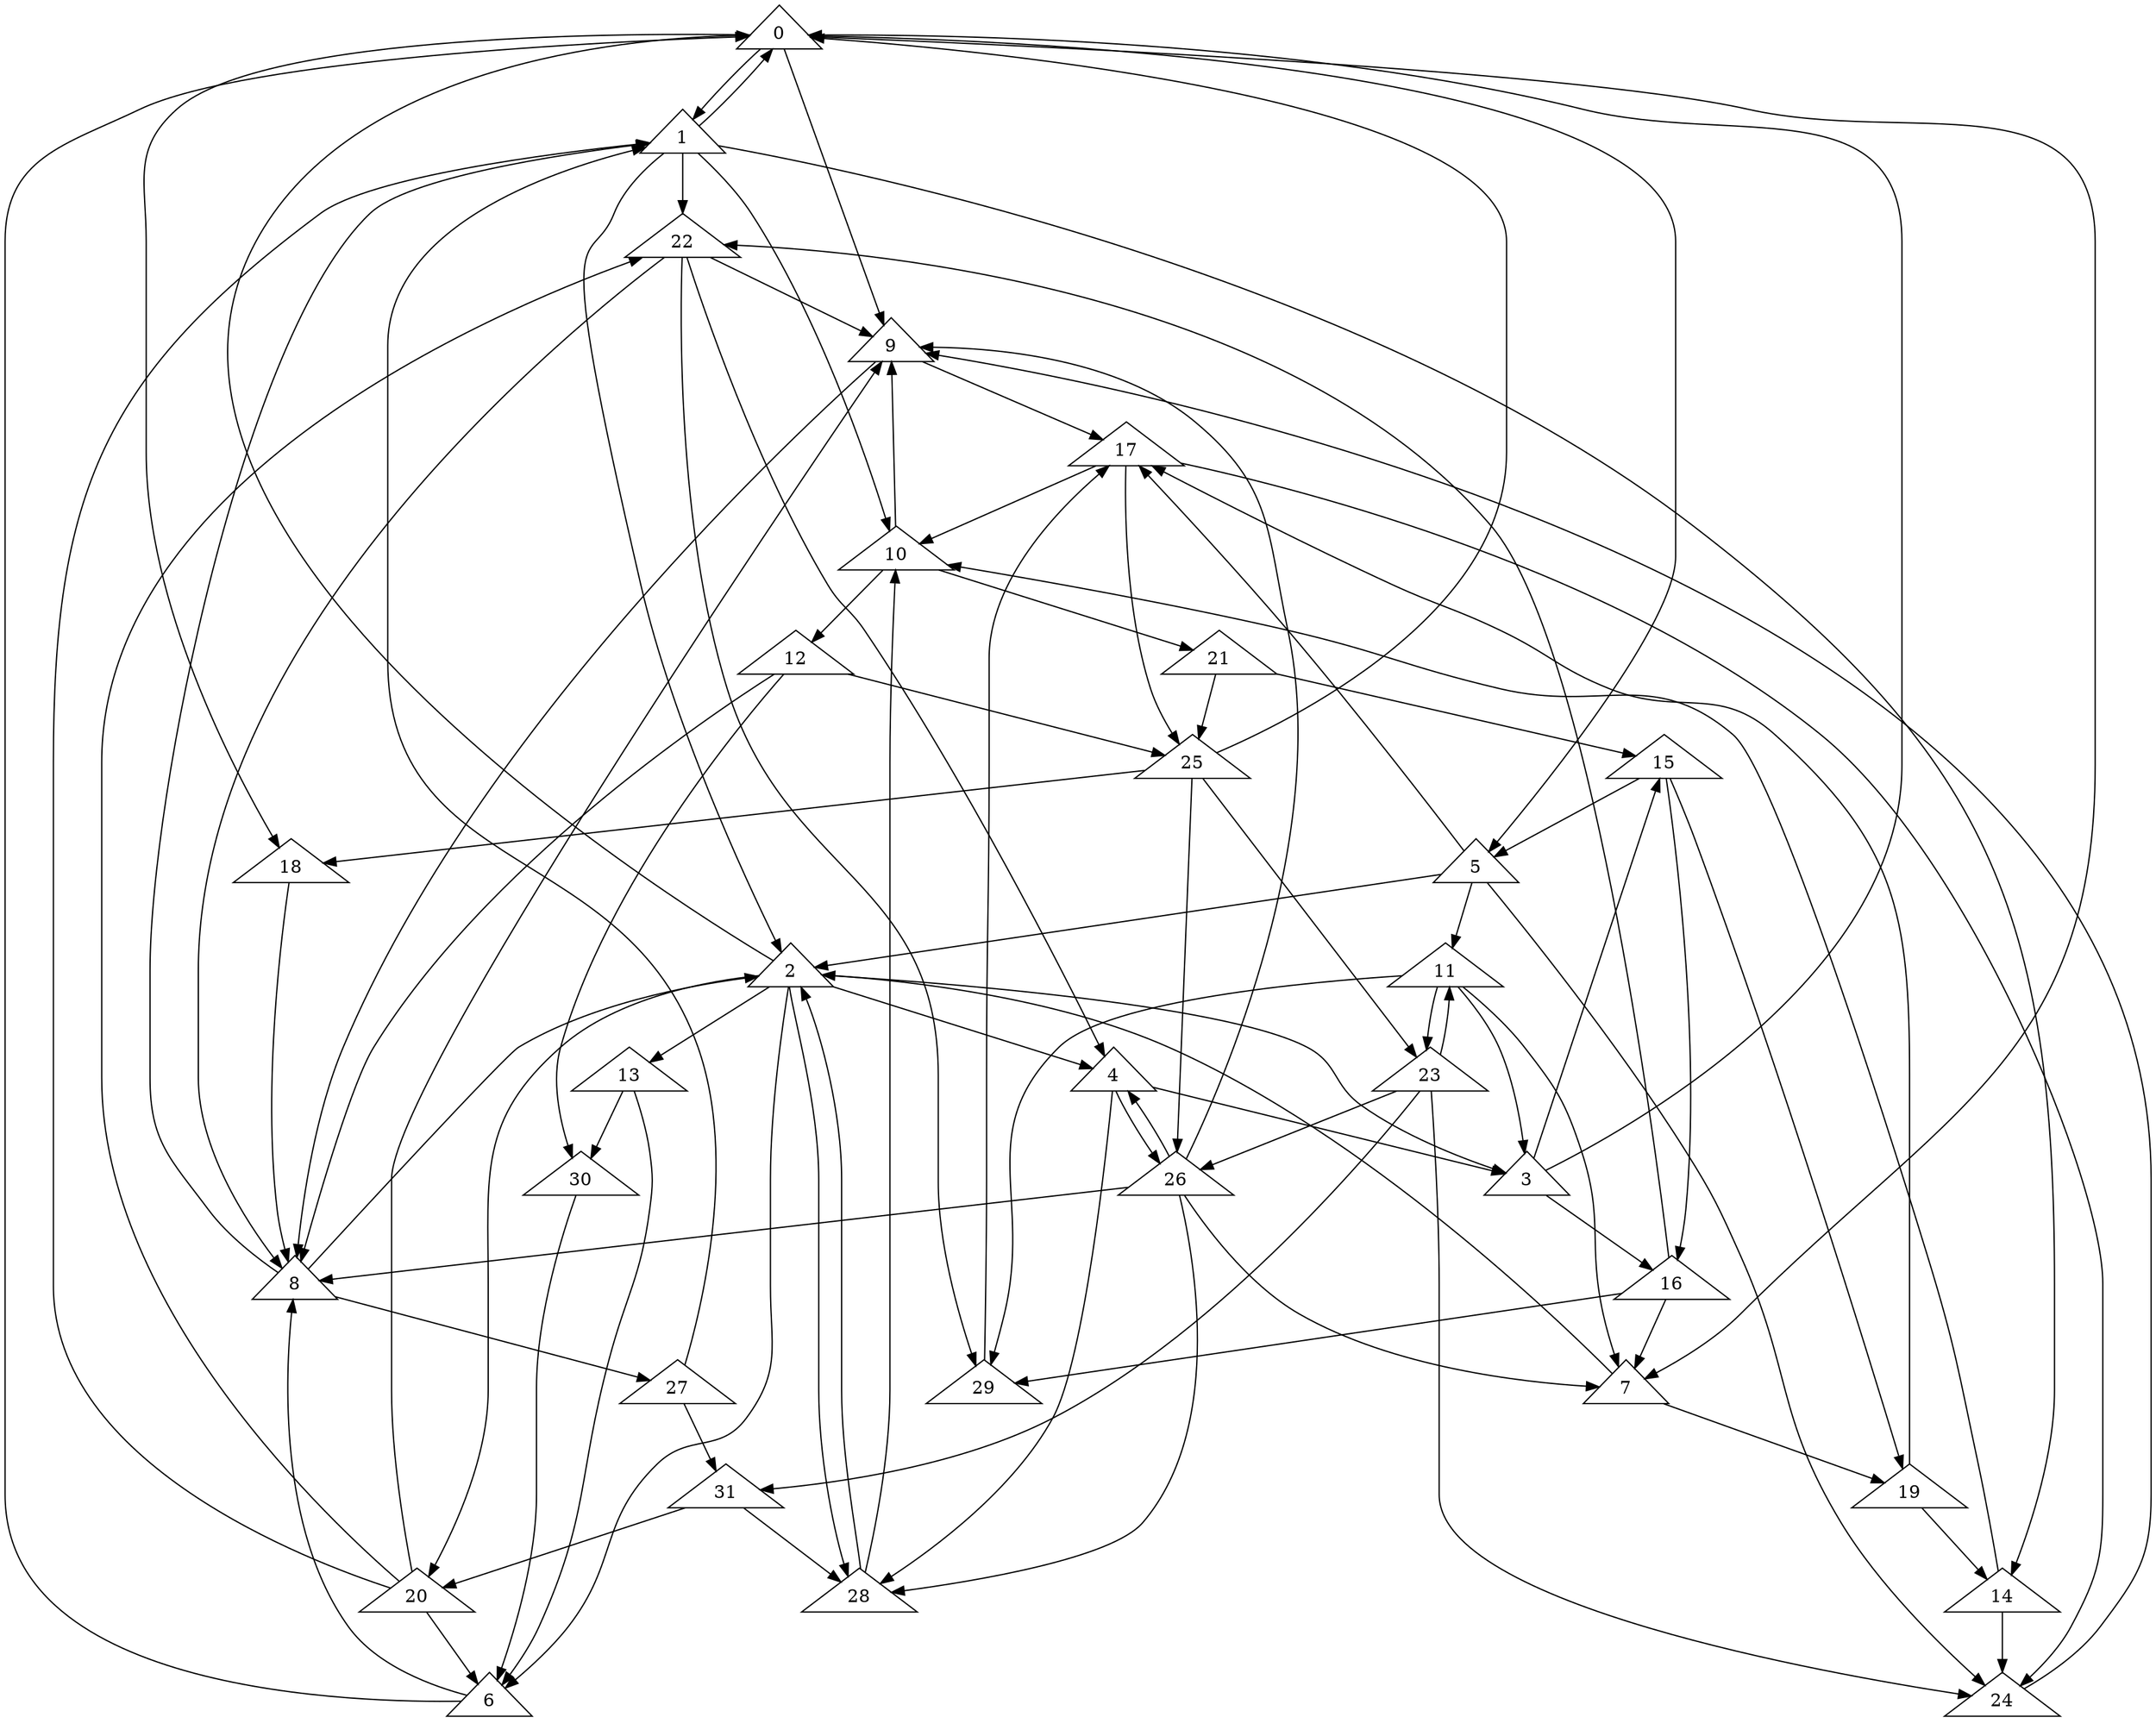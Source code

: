 digraph "" {
	node [shape=triangle]
	0	 [name=1];
	1	 [name=2];
	0 -> 1;
	5	 [name=6];
	0 -> 5;
	7	 [name=8];
	0 -> 7;
	9	 [name=10];
	0 -> 9;
	18	 [name=19];
	0 -> 18;
	1 -> 0;
	2	 [name=3];
	1 -> 2;
	10	 [name=11];
	1 -> 10;
	14	 [name=15];
	1 -> 14;
	22	 [name=23];
	1 -> 22;
	2 -> 0;
	3	 [name=4];
	2 -> 3;
	4	 [name=5];
	2 -> 4;
	6	 [name=7];
	2 -> 6;
	13	 [name=14];
	2 -> 13;
	20	 [name=21];
	2 -> 20;
	28	 [name=29];
	2 -> 28;
	3 -> 0;
	15	 [name=16];
	3 -> 15;
	16	 [name=17];
	3 -> 16;
	4 -> 3;
	26	 [name=27];
	4 -> 26;
	4 -> 28;
	5 -> 2;
	11	 [name=12];
	5 -> 11;
	17	 [name=18];
	5 -> 17;
	24	 [name=25];
	5 -> 24;
	6 -> 0;
	8	 [name=9];
	6 -> 8;
	7 -> 2;
	19	 [name=20];
	7 -> 19;
	8 -> 1;
	8 -> 2;
	27	 [name=28];
	8 -> 27;
	9 -> 8;
	9 -> 17;
	10 -> 9;
	12	 [name=13];
	10 -> 12;
	21	 [name=22];
	10 -> 21;
	11 -> 3;
	11 -> 7;
	23	 [name=24];
	11 -> 23;
	29	 [name=30];
	11 -> 29;
	12 -> 8;
	25	 [name=26];
	12 -> 25;
	30	 [name=31];
	12 -> 30;
	13 -> 6;
	13 -> 30;
	14 -> 10;
	14 -> 24;
	15 -> 5;
	15 -> 16;
	15 -> 19;
	16 -> 7;
	16 -> 22;
	16 -> 29;
	17 -> 10;
	17 -> 24;
	17 -> 25;
	18 -> 8;
	19 -> 14;
	19 -> 17;
	20 -> 1;
	20 -> 6;
	20 -> 9;
	20 -> 22;
	21 -> 15;
	21 -> 25;
	22 -> 4;
	22 -> 8;
	22 -> 9;
	22 -> 29;
	23 -> 11;
	23 -> 24;
	23 -> 26;
	31	 [name=32];
	23 -> 31;
	24 -> 9;
	25 -> 0;
	25 -> 18;
	25 -> 23;
	25 -> 26;
	26 -> 4;
	26 -> 7;
	26 -> 8;
	26 -> 9;
	26 -> 28;
	27 -> 1;
	27 -> 31;
	28 -> 2;
	28 -> 10;
	29 -> 17;
	30 -> 6;
	31 -> 20;
	31 -> 28;
}
